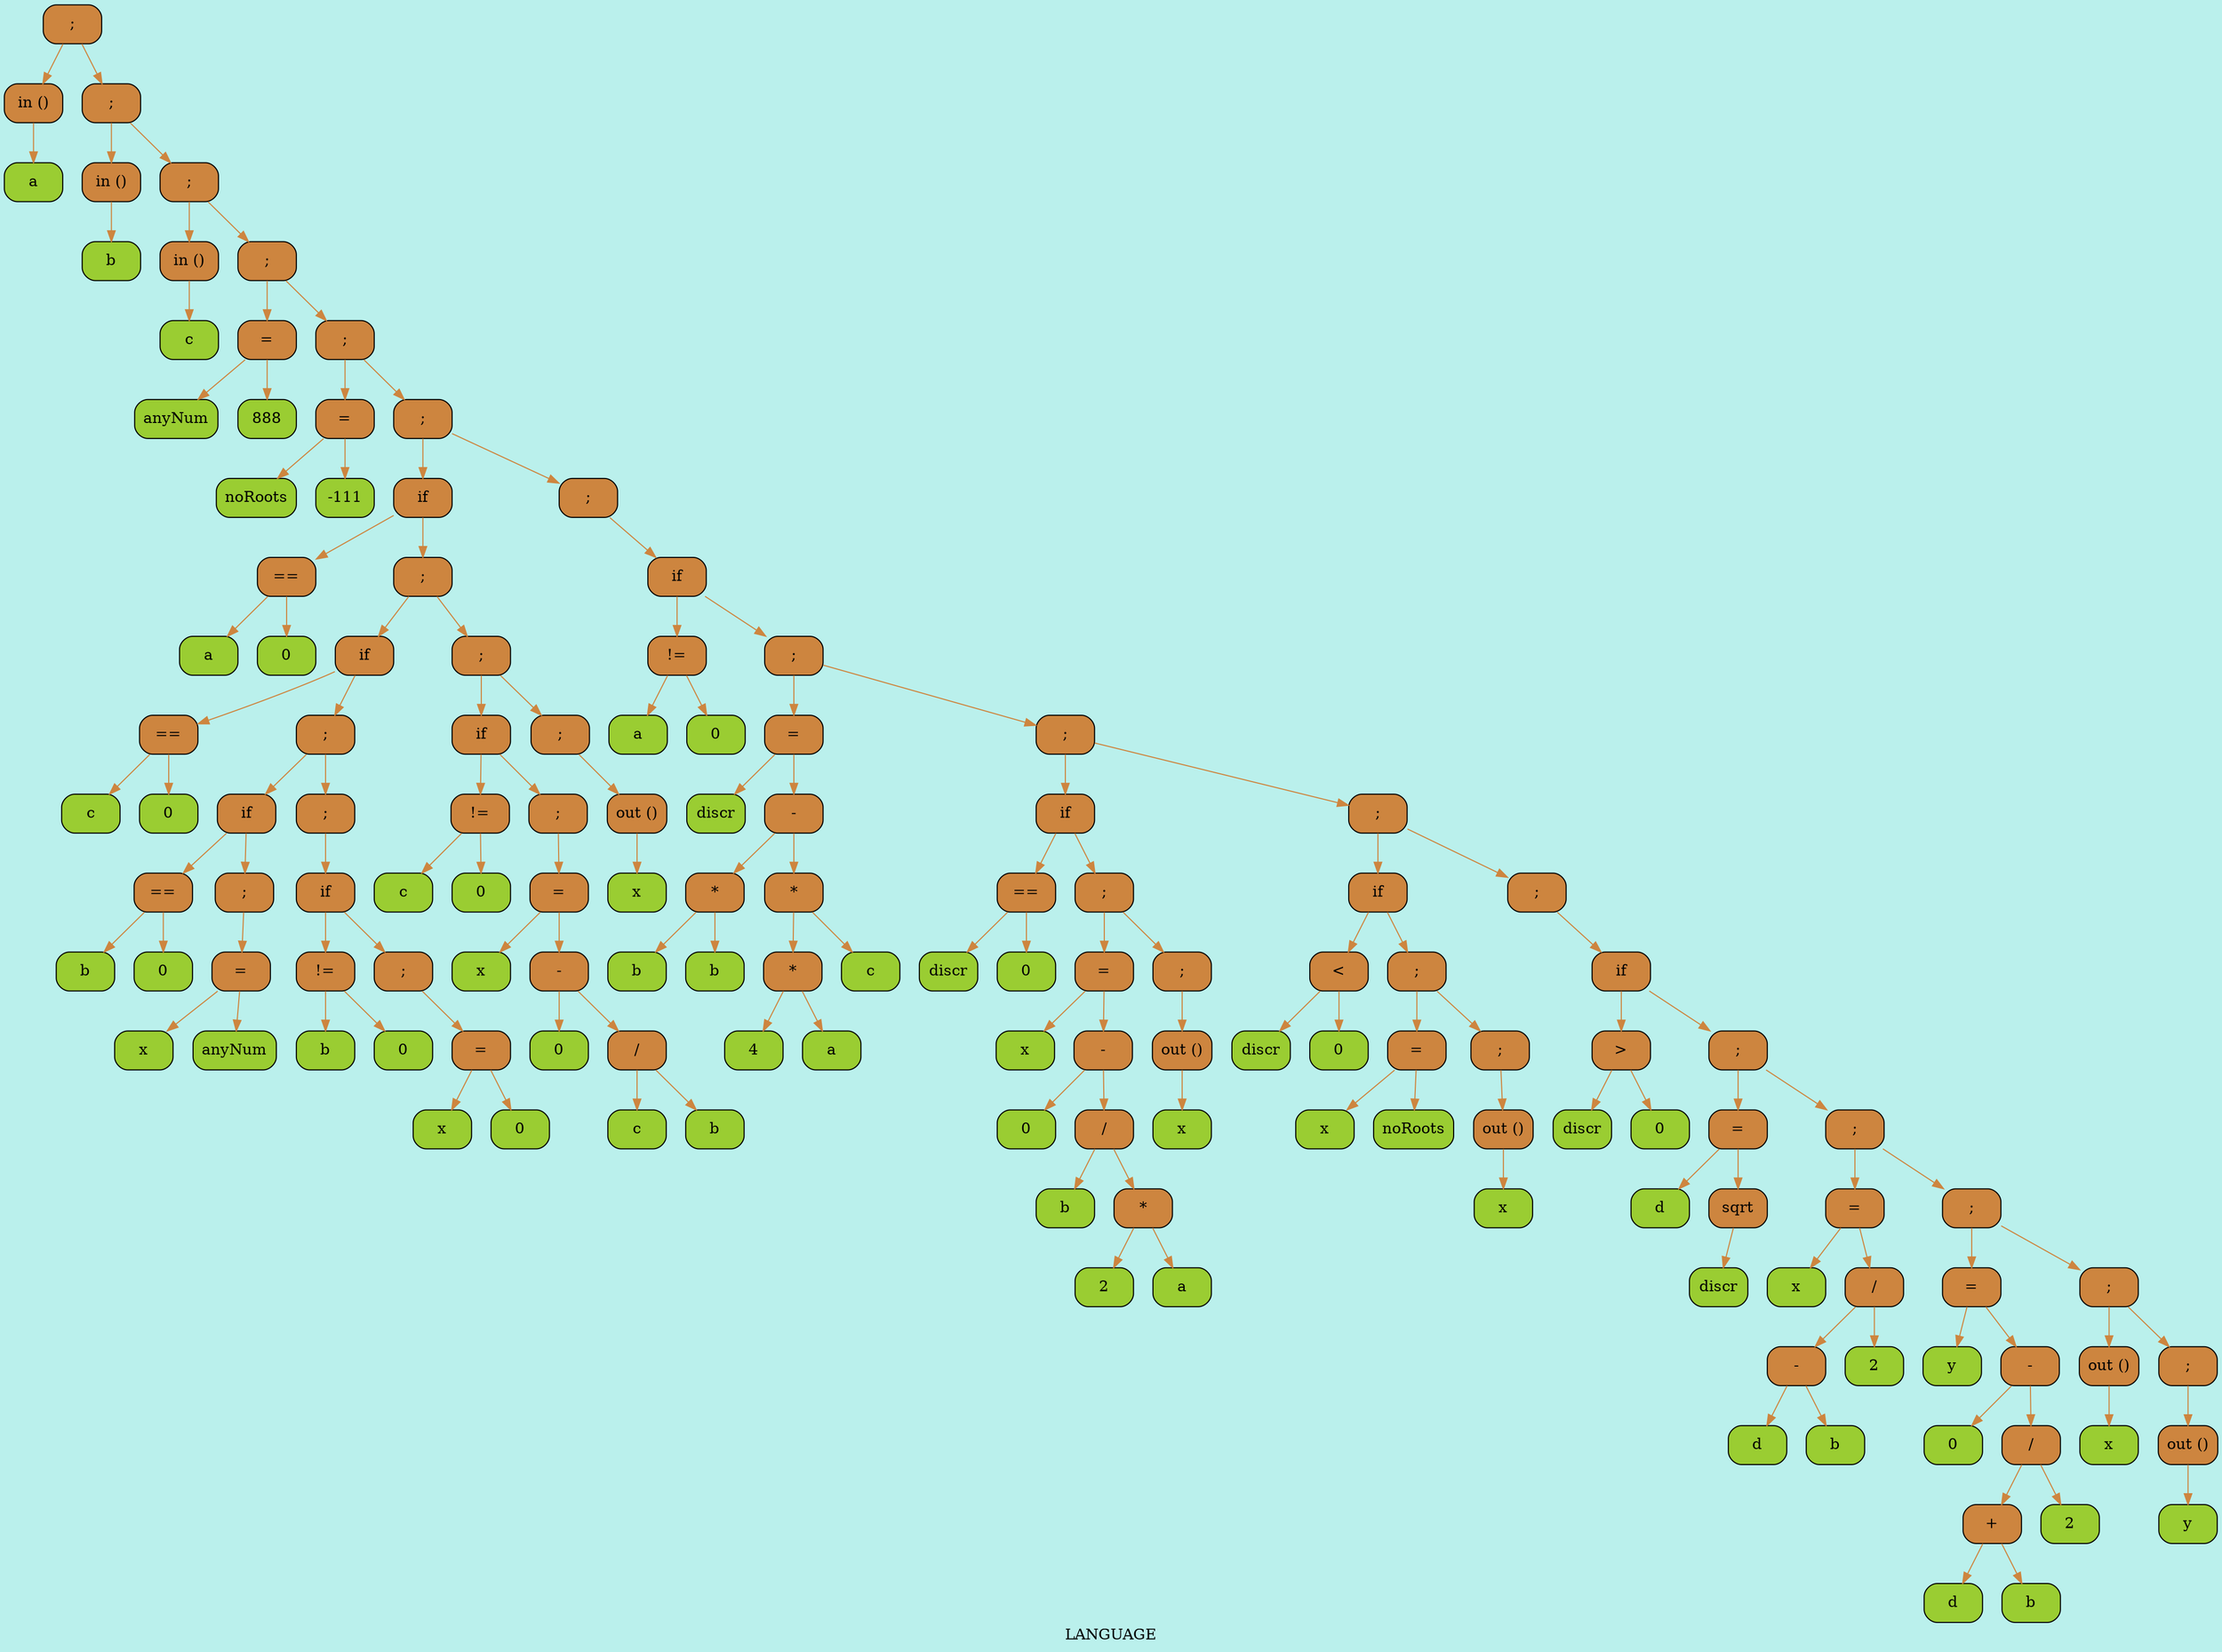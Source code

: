 digraph LANGUAGE{
label = < LANGUAGE >;
bgcolor = "#BAF0EC";
node [shape = record ];
edge [style = filled ];
 0 [shape = Mrecord, style = filled, fillcolor = Peru, label = ";" ];
 1 [shape = Mrecord, style = filled, fillcolor = Peru, label = "in ()" ];
 2 [shape = Mrecord, style = filled, fillcolor = YellowGreen, label = "a" ];
 3 [shape = Mrecord, style = filled, fillcolor = Peru, label = ";" ];
 4 [shape = Mrecord, style = filled, fillcolor = Peru, label = "in ()" ];
 5 [shape = Mrecord, style = filled, fillcolor = YellowGreen, label = "b" ];
 6 [shape = Mrecord, style = filled, fillcolor = Peru, label = ";" ];
 7 [shape = Mrecord, style = filled, fillcolor = Peru, label = "in ()" ];
 8 [shape = Mrecord, style = filled, fillcolor = YellowGreen, label = "c" ];
 9 [shape = Mrecord, style = filled, fillcolor = Peru, label = ";" ];
 10 [shape = Mrecord, style = filled, fillcolor = Peru, label = "=" ];
 11 [shape = Mrecord, style = filled, fillcolor = YellowGreen, label = "anyNum" ];
 12 [shape = Mrecord, style = filled, fillcolor = YellowGreen, label = "888" ];
 13 [shape = Mrecord, style = filled, fillcolor = Peru, label = ";" ];
 14 [shape = Mrecord, style = filled, fillcolor = Peru, label = "=" ];
 15 [shape = Mrecord, style = filled, fillcolor = YellowGreen, label = "noRoots" ];
 16 [shape = Mrecord, style = filled, fillcolor = YellowGreen, label = "-111" ];
 17 [shape = Mrecord, style = filled, fillcolor = Peru, label = ";" ];
 18 [shape = Mrecord, style = filled, fillcolor = Peru, label = "if" ];
 19 [shape = Mrecord, style = filled, fillcolor = Peru, label = " \== " ];
 20 [shape = Mrecord, style = filled, fillcolor = YellowGreen, label = "a" ];
 21 [shape = Mrecord, style = filled, fillcolor = YellowGreen, label = "0" ];
 22 [shape = Mrecord, style = filled, fillcolor = Peru, label = ";" ];
 23 [shape = Mrecord, style = filled, fillcolor = Peru, label = "if" ];
 24 [shape = Mrecord, style = filled, fillcolor = Peru, label = " \== " ];
 25 [shape = Mrecord, style = filled, fillcolor = YellowGreen, label = "c" ];
 26 [shape = Mrecord, style = filled, fillcolor = YellowGreen, label = "0" ];
 27 [shape = Mrecord, style = filled, fillcolor = Peru, label = ";" ];
 28 [shape = Mrecord, style = filled, fillcolor = Peru, label = "if" ];
 29 [shape = Mrecord, style = filled, fillcolor = Peru, label = " \== " ];
 30 [shape = Mrecord, style = filled, fillcolor = YellowGreen, label = "b" ];
 31 [shape = Mrecord, style = filled, fillcolor = YellowGreen, label = "0" ];
 32 [shape = Mrecord, style = filled, fillcolor = Peru, label = ";" ];
 33 [shape = Mrecord, style = filled, fillcolor = Peru, label = "=" ];
 34 [shape = Mrecord, style = filled, fillcolor = YellowGreen, label = "x" ];
 35 [shape = Mrecord, style = filled, fillcolor = YellowGreen, label = "anyNum" ];
 36 [shape = Mrecord, style = filled, fillcolor = Peru, label = ";" ];
 37 [shape = Mrecord, style = filled, fillcolor = Peru, label = "if" ];
 38 [shape = Mrecord, style = filled, fillcolor = Peru, label = " \!= " ];
 39 [shape = Mrecord, style = filled, fillcolor = YellowGreen, label = "b" ];
 40 [shape = Mrecord, style = filled, fillcolor = YellowGreen, label = "0" ];
 41 [shape = Mrecord, style = filled, fillcolor = Peru, label = ";" ];
 42 [shape = Mrecord, style = filled, fillcolor = Peru, label = "=" ];
 43 [shape = Mrecord, style = filled, fillcolor = YellowGreen, label = "x" ];
 44 [shape = Mrecord, style = filled, fillcolor = YellowGreen, label = "0" ];
 45 [shape = Mrecord, style = filled, fillcolor = Peru, label = ";" ];
 46 [shape = Mrecord, style = filled, fillcolor = Peru, label = "if" ];
 47 [shape = Mrecord, style = filled, fillcolor = Peru, label = " \!= " ];
 48 [shape = Mrecord, style = filled, fillcolor = YellowGreen, label = "c" ];
 49 [shape = Mrecord, style = filled, fillcolor = YellowGreen, label = "0" ];
 50 [shape = Mrecord, style = filled, fillcolor = Peru, label = ";" ];
 51 [shape = Mrecord, style = filled, fillcolor = Peru, label = "=" ];
 52 [shape = Mrecord, style = filled, fillcolor = YellowGreen, label = "x" ];
 53 [shape = Mrecord, style = filled, fillcolor = Peru, label = "-" ];
 54 [shape = Mrecord, style = filled, fillcolor = YellowGreen, label = "0" ];
 55 [shape = Mrecord, style = filled, fillcolor = Peru, label = "/" ];
 56 [shape = Mrecord, style = filled, fillcolor = YellowGreen, label = "c" ];
 57 [shape = Mrecord, style = filled, fillcolor = YellowGreen, label = "b" ];
 58 [shape = Mrecord, style = filled, fillcolor = Peru, label = ";" ];
 59 [shape = Mrecord, style = filled, fillcolor = Peru, label = "out ()" ];
 60 [shape = Mrecord, style = filled, fillcolor = YellowGreen, label = "x" ];
 61 [shape = Mrecord, style = filled, fillcolor = Peru, label = ";" ];
 62 [shape = Mrecord, style = filled, fillcolor = Peru, label = "if" ];
 63 [shape = Mrecord, style = filled, fillcolor = Peru, label = " \!= " ];
 64 [shape = Mrecord, style = filled, fillcolor = YellowGreen, label = "a" ];
 65 [shape = Mrecord, style = filled, fillcolor = YellowGreen, label = "0" ];
 66 [shape = Mrecord, style = filled, fillcolor = Peru, label = ";" ];
 67 [shape = Mrecord, style = filled, fillcolor = Peru, label = "=" ];
 68 [shape = Mrecord, style = filled, fillcolor = YellowGreen, label = "discr" ];
 69 [shape = Mrecord, style = filled, fillcolor = Peru, label = "-" ];
 70 [shape = Mrecord, style = filled, fillcolor = Peru, label = "*" ];
 71 [shape = Mrecord, style = filled, fillcolor = YellowGreen, label = "b" ];
 72 [shape = Mrecord, style = filled, fillcolor = YellowGreen, label = "b" ];
 73 [shape = Mrecord, style = filled, fillcolor = Peru, label = "*" ];
 74 [shape = Mrecord, style = filled, fillcolor = Peru, label = "*" ];
 75 [shape = Mrecord, style = filled, fillcolor = YellowGreen, label = "4" ];
 76 [shape = Mrecord, style = filled, fillcolor = YellowGreen, label = "a" ];
 77 [shape = Mrecord, style = filled, fillcolor = YellowGreen, label = "c" ];
 78 [shape = Mrecord, style = filled, fillcolor = Peru, label = ";" ];
 79 [shape = Mrecord, style = filled, fillcolor = Peru, label = "if" ];
 80 [shape = Mrecord, style = filled, fillcolor = Peru, label = " \== " ];
 81 [shape = Mrecord, style = filled, fillcolor = YellowGreen, label = "discr" ];
 82 [shape = Mrecord, style = filled, fillcolor = YellowGreen, label = "0" ];
 83 [shape = Mrecord, style = filled, fillcolor = Peru, label = ";" ];
 84 [shape = Mrecord, style = filled, fillcolor = Peru, label = "=" ];
 85 [shape = Mrecord, style = filled, fillcolor = YellowGreen, label = "x" ];
 86 [shape = Mrecord, style = filled, fillcolor = Peru, label = "-" ];
 87 [shape = Mrecord, style = filled, fillcolor = YellowGreen, label = "0" ];
 88 [shape = Mrecord, style = filled, fillcolor = Peru, label = "/" ];
 89 [shape = Mrecord, style = filled, fillcolor = YellowGreen, label = "b" ];
 90 [shape = Mrecord, style = filled, fillcolor = Peru, label = "*" ];
 91 [shape = Mrecord, style = filled, fillcolor = YellowGreen, label = "2" ];
 92 [shape = Mrecord, style = filled, fillcolor = YellowGreen, label = "a" ];
 93 [shape = Mrecord, style = filled, fillcolor = Peru, label = ";" ];
 94 [shape = Mrecord, style = filled, fillcolor = Peru, label = "out ()" ];
 95 [shape = Mrecord, style = filled, fillcolor = YellowGreen, label = "x" ];
 96 [shape = Mrecord, style = filled, fillcolor = Peru, label = ";" ];
 97 [shape = Mrecord, style = filled, fillcolor = Peru, label = "if" ];
 98 [shape = Mrecord, style = filled, fillcolor = Peru, label = " \< " ];
 99 [shape = Mrecord, style = filled, fillcolor = YellowGreen, label = "discr" ];
 100 [shape = Mrecord, style = filled, fillcolor = YellowGreen, label = "0" ];
 101 [shape = Mrecord, style = filled, fillcolor = Peru, label = ";" ];
 102 [shape = Mrecord, style = filled, fillcolor = Peru, label = "=" ];
 103 [shape = Mrecord, style = filled, fillcolor = YellowGreen, label = "x" ];
 104 [shape = Mrecord, style = filled, fillcolor = YellowGreen, label = "noRoots" ];
 105 [shape = Mrecord, style = filled, fillcolor = Peru, label = ";" ];
 106 [shape = Mrecord, style = filled, fillcolor = Peru, label = "out ()" ];
 107 [shape = Mrecord, style = filled, fillcolor = YellowGreen, label = "x" ];
 108 [shape = Mrecord, style = filled, fillcolor = Peru, label = ";" ];
 109 [shape = Mrecord, style = filled, fillcolor = Peru, label = "if" ];
 110 [shape = Mrecord, style = filled, fillcolor = Peru, label = " \> " ];
 111 [shape = Mrecord, style = filled, fillcolor = YellowGreen, label = "discr" ];
 112 [shape = Mrecord, style = filled, fillcolor = YellowGreen, label = "0" ];
 113 [shape = Mrecord, style = filled, fillcolor = Peru, label = ";" ];
 114 [shape = Mrecord, style = filled, fillcolor = Peru, label = "=" ];
 115 [shape = Mrecord, style = filled, fillcolor = YellowGreen, label = "d" ];
 116 [shape = Mrecord, style = filled, fillcolor = Peru, label = "sqrt" ];
 117 [shape = Mrecord, style = filled, fillcolor = YellowGreen, label = "discr" ];
 118 [shape = Mrecord, style = filled, fillcolor = Peru, label = ";" ];
 119 [shape = Mrecord, style = filled, fillcolor = Peru, label = "=" ];
 120 [shape = Mrecord, style = filled, fillcolor = YellowGreen, label = "x" ];
 121 [shape = Mrecord, style = filled, fillcolor = Peru, label = "/" ];
 122 [shape = Mrecord, style = filled, fillcolor = Peru, label = "-" ];
 123 [shape = Mrecord, style = filled, fillcolor = YellowGreen, label = "d" ];
 124 [shape = Mrecord, style = filled, fillcolor = YellowGreen, label = "b" ];
 125 [shape = Mrecord, style = filled, fillcolor = YellowGreen, label = "2" ];
 126 [shape = Mrecord, style = filled, fillcolor = Peru, label = ";" ];
 127 [shape = Mrecord, style = filled, fillcolor = Peru, label = "=" ];
 128 [shape = Mrecord, style = filled, fillcolor = YellowGreen, label = "y" ];
 129 [shape = Mrecord, style = filled, fillcolor = Peru, label = "-" ];
 130 [shape = Mrecord, style = filled, fillcolor = YellowGreen, label = "0" ];
 131 [shape = Mrecord, style = filled, fillcolor = Peru, label = "/" ];
 132 [shape = Mrecord, style = filled, fillcolor = Peru, label = "+" ];
 133 [shape = Mrecord, style = filled, fillcolor = YellowGreen, label = "d" ];
 134 [shape = Mrecord, style = filled, fillcolor = YellowGreen, label = "b" ];
 135 [shape = Mrecord, style = filled, fillcolor = YellowGreen, label = "2" ];
 136 [shape = Mrecord, style = filled, fillcolor = Peru, label = ";" ];
 137 [shape = Mrecord, style = filled, fillcolor = Peru, label = "out ()" ];
 138 [shape = Mrecord, style = filled, fillcolor = YellowGreen, label = "x" ];
 139 [shape = Mrecord, style = filled, fillcolor = Peru, label = ";" ];
 140 [shape = Mrecord, style = filled, fillcolor = Peru, label = "out ()" ];
 141 [shape = Mrecord, style = filled, fillcolor = YellowGreen, label = "y" ];
0 -> 1[ color = Peru ];
1 -> 2[ color = Peru ];
0 -> 3[ color = Peru ];
3 -> 4[ color = Peru ];
4 -> 5[ color = Peru ];
3 -> 6[ color = Peru ];
6 -> 7[ color = Peru ];
7 -> 8[ color = Peru ];
6 -> 9[ color = Peru ];
9 -> 10[ color = Peru ];
10 -> 11[ color = Peru ];
10 -> 12[ color = Peru ];
9 -> 13[ color = Peru ];
13 -> 14[ color = Peru ];
14 -> 15[ color = Peru ];
14 -> 16[ color = Peru ];
13 -> 17[ color = Peru ];
17 -> 18[ color = Peru ];
18 -> 19[ color = Peru ];
19 -> 20[ color = Peru ];
19 -> 21[ color = Peru ];
18 -> 22[ color = Peru ];
22 -> 23[ color = Peru ];
23 -> 24[ color = Peru ];
24 -> 25[ color = Peru ];
24 -> 26[ color = Peru ];
23 -> 27[ color = Peru ];
27 -> 28[ color = Peru ];
28 -> 29[ color = Peru ];
29 -> 30[ color = Peru ];
29 -> 31[ color = Peru ];
28 -> 32[ color = Peru ];
32 -> 33[ color = Peru ];
33 -> 34[ color = Peru ];
33 -> 35[ color = Peru ];
27 -> 36[ color = Peru ];
36 -> 37[ color = Peru ];
37 -> 38[ color = Peru ];
38 -> 39[ color = Peru ];
38 -> 40[ color = Peru ];
37 -> 41[ color = Peru ];
41 -> 42[ color = Peru ];
42 -> 43[ color = Peru ];
42 -> 44[ color = Peru ];
22 -> 45[ color = Peru ];
45 -> 46[ color = Peru ];
46 -> 47[ color = Peru ];
47 -> 48[ color = Peru ];
47 -> 49[ color = Peru ];
46 -> 50[ color = Peru ];
50 -> 51[ color = Peru ];
51 -> 52[ color = Peru ];
51 -> 53[ color = Peru ];
53 -> 54[ color = Peru ];
53 -> 55[ color = Peru ];
55 -> 56[ color = Peru ];
55 -> 57[ color = Peru ];
45 -> 58[ color = Peru ];
58 -> 59[ color = Peru ];
59 -> 60[ color = Peru ];
17 -> 61[ color = Peru ];
61 -> 62[ color = Peru ];
62 -> 63[ color = Peru ];
63 -> 64[ color = Peru ];
63 -> 65[ color = Peru ];
62 -> 66[ color = Peru ];
66 -> 67[ color = Peru ];
67 -> 68[ color = Peru ];
67 -> 69[ color = Peru ];
69 -> 70[ color = Peru ];
70 -> 71[ color = Peru ];
70 -> 72[ color = Peru ];
69 -> 73[ color = Peru ];
73 -> 74[ color = Peru ];
74 -> 75[ color = Peru ];
74 -> 76[ color = Peru ];
73 -> 77[ color = Peru ];
66 -> 78[ color = Peru ];
78 -> 79[ color = Peru ];
79 -> 80[ color = Peru ];
80 -> 81[ color = Peru ];
80 -> 82[ color = Peru ];
79 -> 83[ color = Peru ];
83 -> 84[ color = Peru ];
84 -> 85[ color = Peru ];
84 -> 86[ color = Peru ];
86 -> 87[ color = Peru ];
86 -> 88[ color = Peru ];
88 -> 89[ color = Peru ];
88 -> 90[ color = Peru ];
90 -> 91[ color = Peru ];
90 -> 92[ color = Peru ];
83 -> 93[ color = Peru ];
93 -> 94[ color = Peru ];
94 -> 95[ color = Peru ];
78 -> 96[ color = Peru ];
96 -> 97[ color = Peru ];
97 -> 98[ color = Peru ];
98 -> 99[ color = Peru ];
98 -> 100[ color = Peru ];
97 -> 101[ color = Peru ];
101 -> 102[ color = Peru ];
102 -> 103[ color = Peru ];
102 -> 104[ color = Peru ];
101 -> 105[ color = Peru ];
105 -> 106[ color = Peru ];
106 -> 107[ color = Peru ];
96 -> 108[ color = Peru ];
108 -> 109[ color = Peru ];
109 -> 110[ color = Peru ];
110 -> 111[ color = Peru ];
110 -> 112[ color = Peru ];
109 -> 113[ color = Peru ];
113 -> 114[ color = Peru ];
114 -> 115[ color = Peru ];
114 -> 116[ color = Peru ];
116 -> 117[ color = Peru ];
113 -> 118[ color = Peru ];
118 -> 119[ color = Peru ];
119 -> 120[ color = Peru ];
119 -> 121[ color = Peru ];
121 -> 122[ color = Peru ];
122 -> 123[ color = Peru ];
122 -> 124[ color = Peru ];
121 -> 125[ color = Peru ];
118 -> 126[ color = Peru ];
126 -> 127[ color = Peru ];
127 -> 128[ color = Peru ];
127 -> 129[ color = Peru ];
129 -> 130[ color = Peru ];
129 -> 131[ color = Peru ];
131 -> 132[ color = Peru ];
132 -> 133[ color = Peru ];
132 -> 134[ color = Peru ];
131 -> 135[ color = Peru ];
126 -> 136[ color = Peru ];
136 -> 137[ color = Peru ];
137 -> 138[ color = Peru ];
136 -> 139[ color = Peru ];
139 -> 140[ color = Peru ];
140 -> 141[ color = Peru ];
}